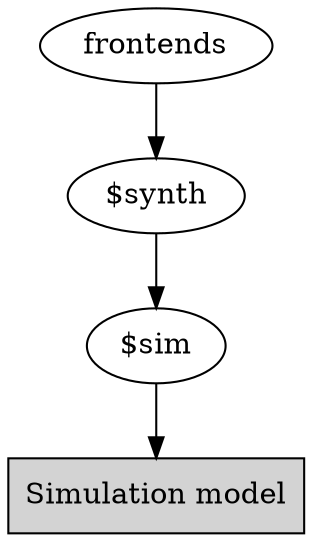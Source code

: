 digraph G {
"model" [shape=box,style=filled,label="Simulation model"]
frontends -> "$synth";
"$synth" -> "$sim";
"$sim" -> "model";
}